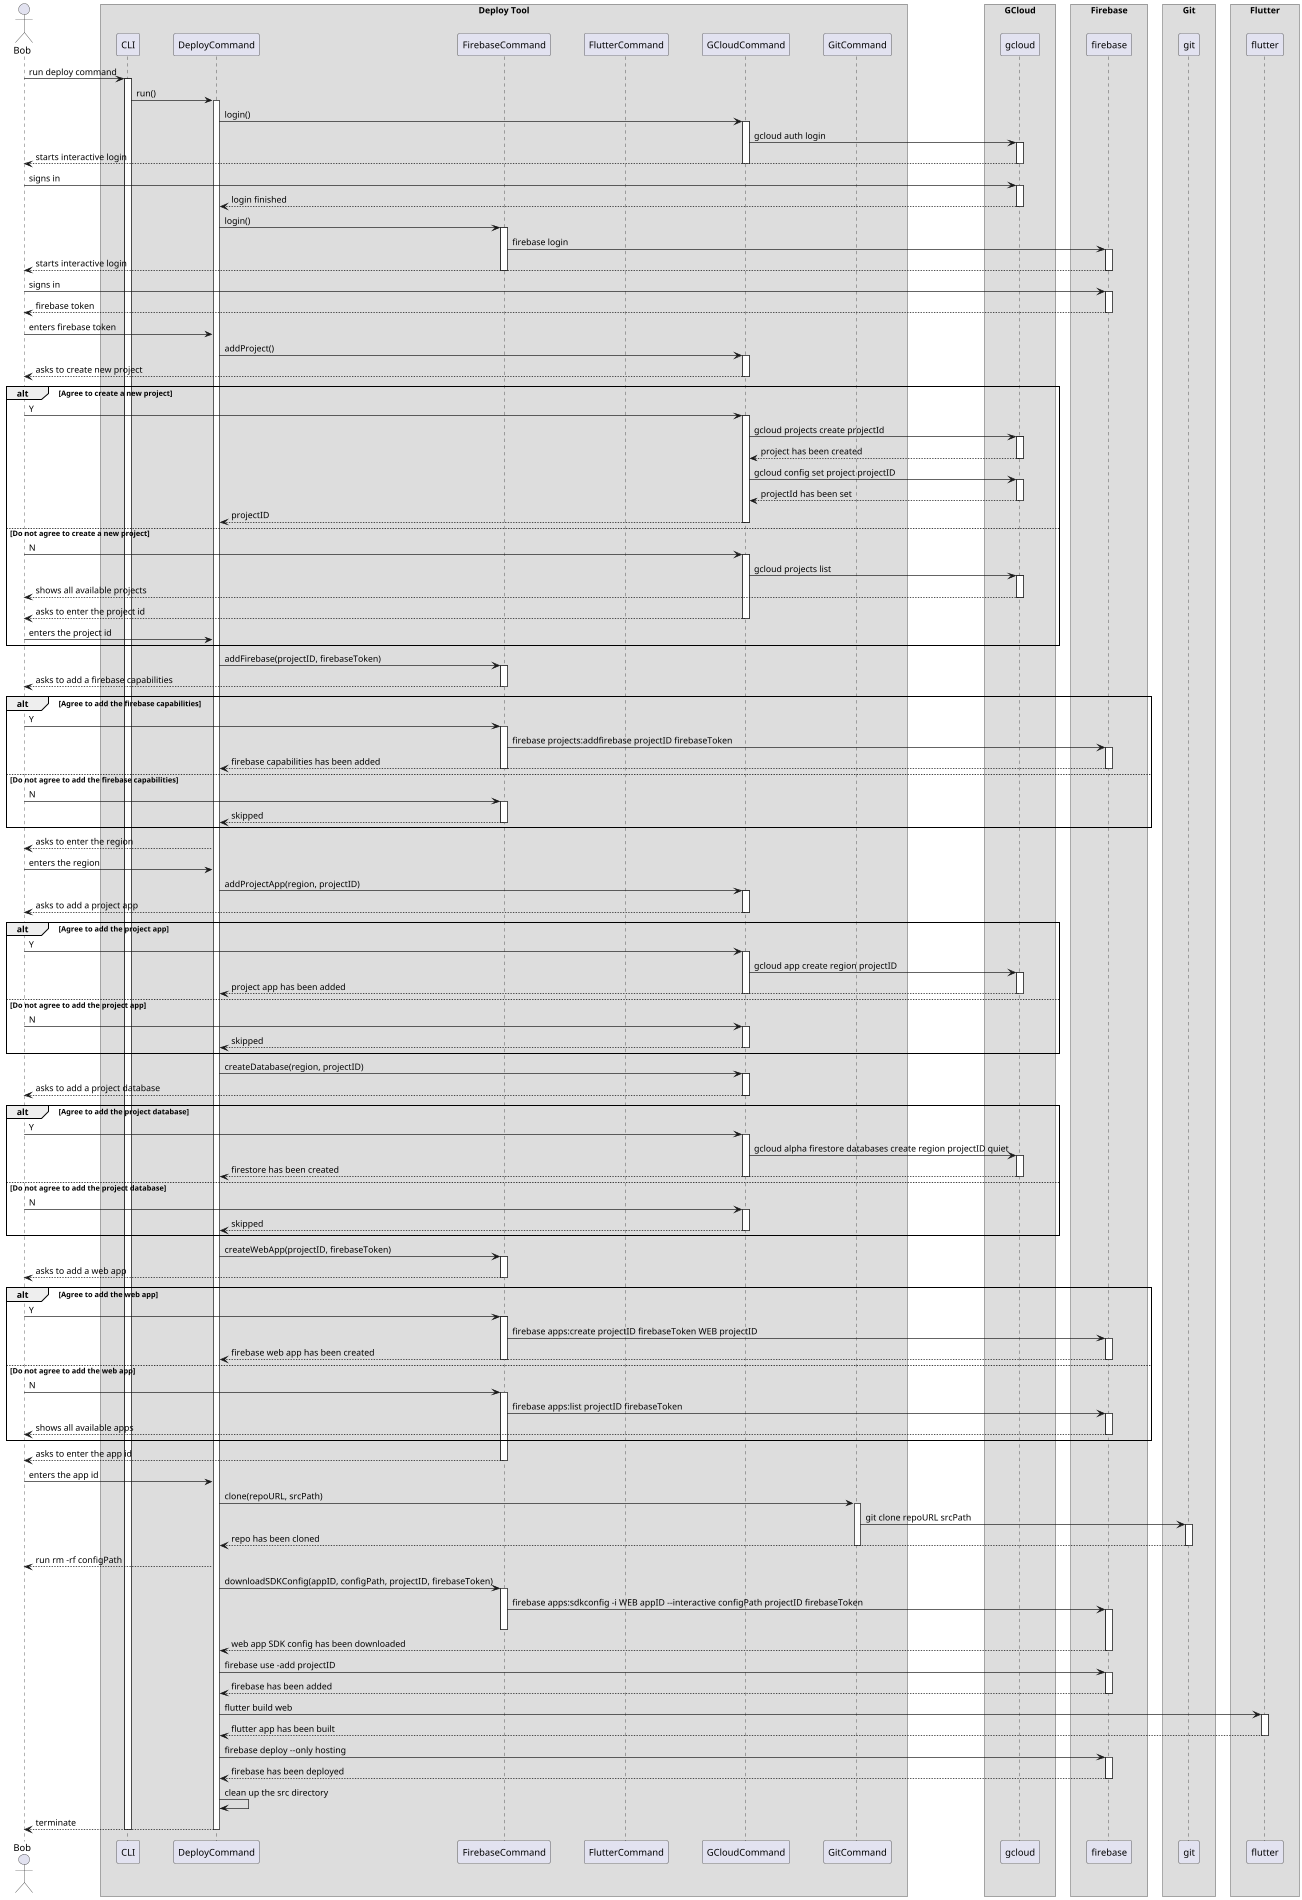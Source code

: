 @startuml deploy_command_sequence_diagram

scale 1900 height

skinparam ParticipantPadding 20
skinparam BoxPadding 10

actor Bob

box "Deploy Tool"
    participant CLI
    participant DeployCommand
    participant FirebaseCommand
    participant FlutterCommand
    participant GCloudCommand
    participant GitCommand
end box

box "GCloud"
    participant gcloud
end box

box "Firebase"
    participant firebase
end box

box "Git"
    participant git
end box

box "Flutter"
    participant flutter
end box

Bob -> CLI ++ : run deploy command
CLI -> DeployCommand ++ : run()
DeployCommand -> GCloudCommand ++ : login()
GCloudCommand -> gcloud ++ : gcloud auth login
gcloud --> Bob -- : starts interactive login
GCloudCommand --

Bob -> gcloud ++ : signs in
gcloud --> DeployCommand -- : login finished
DeployCommand -> FirebaseCommand ++ : login()
FirebaseCommand -> firebase ++ : firebase login
firebase --> Bob -- : starts interactive login
FirebaseCommand --

Bob -> firebase ++ : signs in
firebase --> Bob -- : firebase token
Bob -> DeployCommand : enters firebase token
DeployCommand -> GCloudCommand ++ : addProject()
GCloudCommand --> Bob -- : asks to create new project

alt Agree to create a new project
    Bob -> GCloudCommand ++ : Y
    GCloudCommand -> gcloud ++ : gcloud projects create projectId
    return project has been created
    GCloudCommand -> gcloud ++ : gcloud config set project projectID
    return projectId has been set
    GCloudCommand --> DeployCommand -- : projectID
else Do not agree to create a new project
    Bob -> GCloudCommand ++ : N
    GCloudCommand -> gcloud ++ : gcloud projects list
    gcloud --> Bob -- : shows all available projects
    GCloudCommand --> Bob -- : asks to enter the project id
    Bob -> DeployCommand : enters the project id
end

DeployCommand -> FirebaseCommand ++ : addFirebase(projectID, firebaseToken)
FirebaseCommand --> Bob -- : asks to add a firebase capabilities

alt Agree to add the firebase capabilities
    Bob -> FirebaseCommand ++ : Y
    FirebaseCommand -> firebase ++ : firebase projects:addfirebase projectID firebaseToken
    firebase --> DeployCommand -- : firebase capabilities has been added
    FirebaseCommand --
else Do not agree to add the firebase capabilities
    Bob -> FirebaseCommand ++ : N
    FirebaseCommand --> DeployCommand -- : skipped
end

DeployCommand --> Bob : asks to enter the region
Bob -> DeployCommand : enters the region
DeployCommand -> GCloudCommand ++ : addProjectApp(region, projectID)
GCloudCommand --> Bob -- : asks to add a project app

alt Agree to add the project app
    Bob -> GCloudCommand ++ : Y
    GCloudCommand -> gcloud ++ : gcloud app create region projectID
    gcloud --> DeployCommand -- : project app has been added
    GCloudCommand --
else Do not agree to add the project app
    Bob -> GCloudCommand ++ : N
    GCloudCommand --> DeployCommand -- : skipped
end

DeployCommand -> GCloudCommand ++ : createDatabase(region, projectID)
GCloudCommand --> Bob -- : asks to add a project database

alt Agree to add the project database
    Bob -> GCloudCommand ++ : Y
    GCloudCommand -> gcloud ++ : gcloud alpha firestore databases create region projectID quiet
    gcloud --> DeployCommand -- : firestore has been created
    GCloudCommand --
else Do not agree to add the project database
    Bob -> GCloudCommand ++ : N
    GCloudCommand --> DeployCommand -- : skipped
end

DeployCommand -> FirebaseCommand ++ : createWebApp(projectID, firebaseToken)
FirebaseCommand --> Bob -- : asks to add a web app

alt Agree to add the web app
    Bob -> FirebaseCommand ++ : Y
    FirebaseCommand -> firebase ++ : firebase apps:create projectID firebaseToken WEB projectID
    firebase --> DeployCommand -- : firebase web app has been created
    FirebaseCommand --
else Do not agree to add the web app
    Bob -> FirebaseCommand ++ : N
    FirebaseCommand -> firebase ++ : firebase apps:list projectID firebaseToken
    firebase --> Bob -- : shows all available apps
end

return asks to enter the app id

Bob -> DeployCommand : enters the app id
DeployCommand -> GitCommand ++ : clone(repoURL, srcPath)
GitCommand -> git ++ : git clone repoURL srcPath
git --> DeployCommand -- : repo has been cloned
GitCommand --
DeployCommand --> Bob : run rm -rf configPath

DeployCommand -> FirebaseCommand ++ : downloadSDKConfig(appID, configPath, projectID, firebaseToken)
FirebaseCommand -> firebase ++ : firebase apps:sdkconfig -i WEB appID --interactive configPath projectID firebaseToken
FirebaseCommand --
firebase --> DeployCommand -- : web app SDK config has been downloaded

DeployCommand -> firebase ++ : firebase use -add projectID
return firebase has been added

firebase --
DeployCommand -> flutter ++ : flutter build web
return flutter app has been built

DeployCommand -> firebase ++ : firebase deploy --only hosting
return firebase has been deployed

DeployCommand -> DeployCommand : clean up the src directory
DeployCommand --> Bob -- : terminate
CLI --

@enduml
